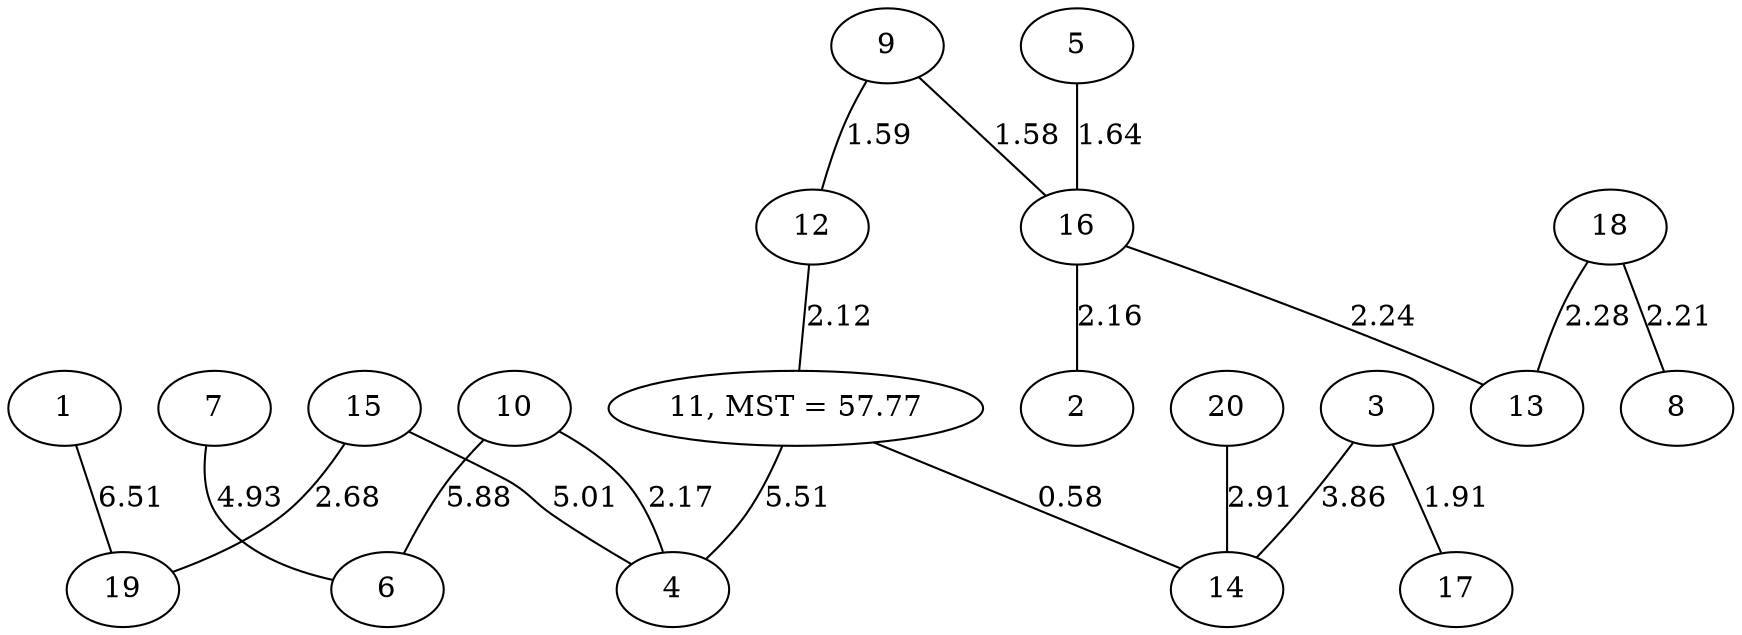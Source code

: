 graph kruskalI_Erdos_Renyi{
1--19 [label=6.51]
10--6 [label=5.88]
11--4 [label=5.51]
15--4 [label=5.01]
7--6 [label=4.93]
3--14 [label=3.86]
20--14 [label=2.91]
15--19 [label=2.68]
18--13 [label=2.28]
16--13 [label=2.24]
18--8 [label=2.21]
10--4 [label=2.17]
16--2 [label=2.16]
12--11 [label=2.12]
3--17 [label=1.91]
5--16 [label=1.64]
9--12 [label=1.59]
9--16 [label=1.58]
11--14 [label=0.58]
11 [label="11, MST = 57.77"]
}
